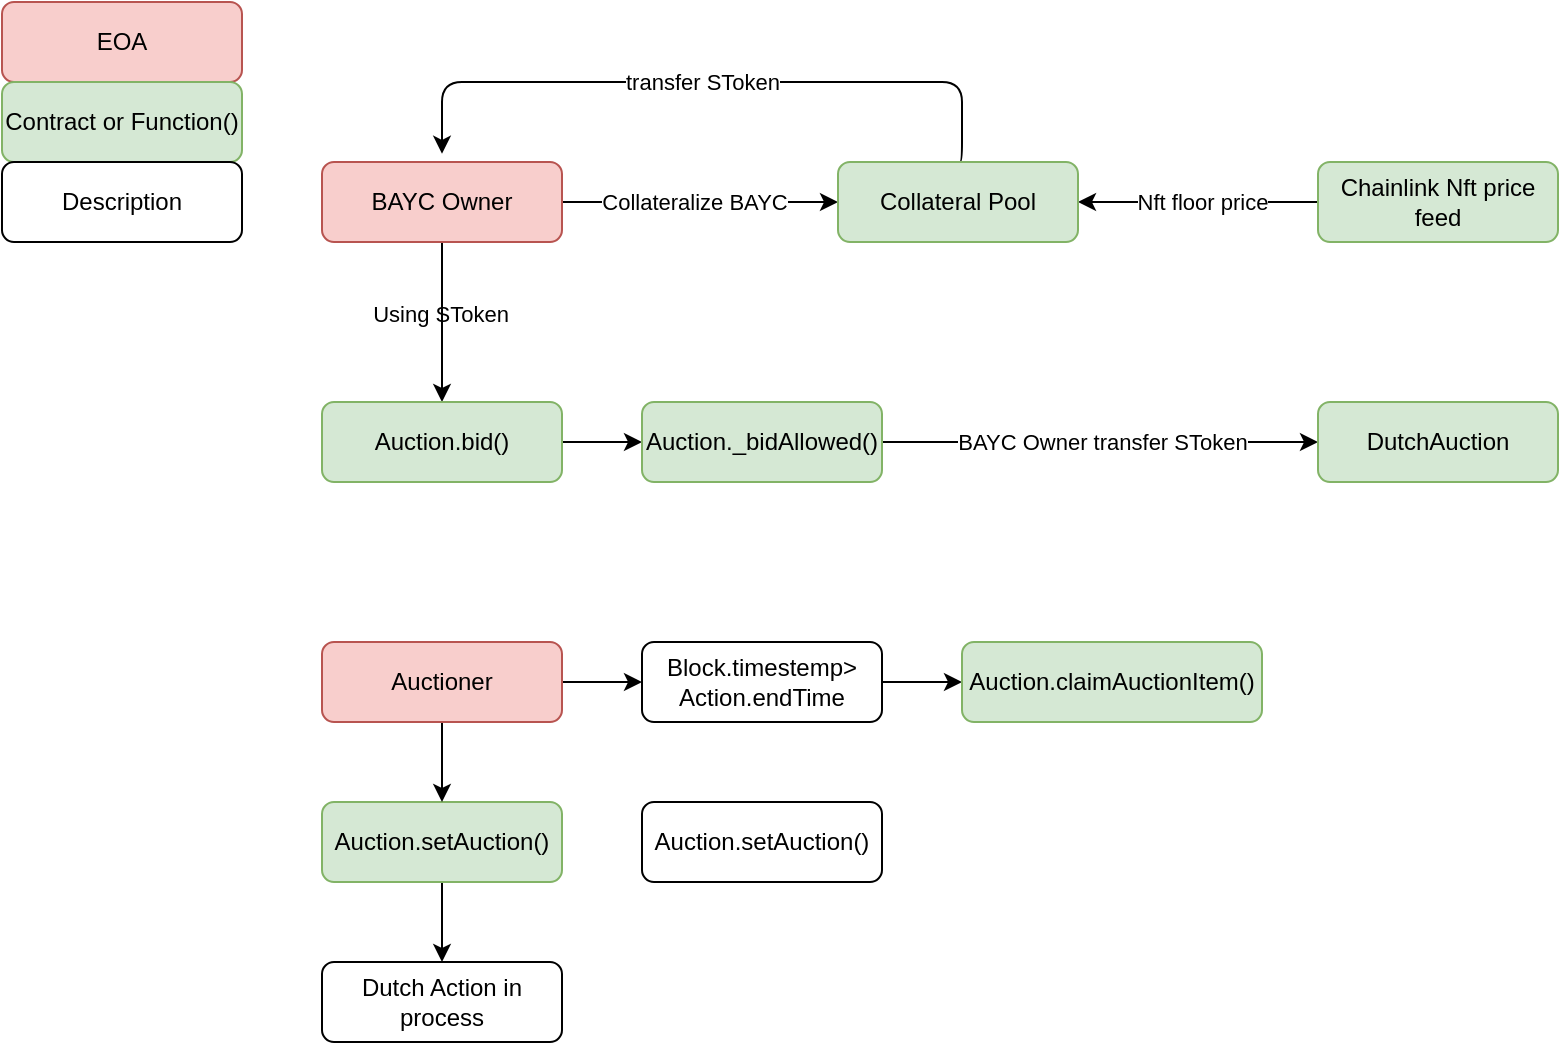 <mxfile version="22.1.16" type="github">
  <diagram name="第 1 页" id="KkwvY798zEOt-OcImEzK">
    <mxGraphModel dx="980" dy="528" grid="1" gridSize="10" guides="1" tooltips="1" connect="1" arrows="1" fold="1" page="1" pageScale="1" pageWidth="827" pageHeight="1169" math="0" shadow="0">
      <root>
        <mxCell id="0" />
        <mxCell id="1" parent="0" />
        <mxCell id="bSBgQLLeOhlXX5jgV0CA-1" value="" style="edgeStyle=orthogonalEdgeStyle;rounded=1;orthogonalLoop=1;jettySize=auto;html=1;entryX=0;entryY=0.5;entryDx=0;entryDy=0;labelBackgroundColor=none;fontColor=default;" edge="1" parent="1" source="bSBgQLLeOhlXX5jgV0CA-5" target="bSBgQLLeOhlXX5jgV0CA-10">
          <mxGeometry relative="1" as="geometry">
            <mxPoint x="320" y="100" as="targetPoint" />
            <Array as="points">
              <mxPoint x="370" y="100" />
              <mxPoint x="370" y="100" />
            </Array>
          </mxGeometry>
        </mxCell>
        <mxCell id="bSBgQLLeOhlXX5jgV0CA-51" value="Collateralize&amp;nbsp;BAYC" style="edgeLabel;html=1;align=center;verticalAlign=middle;resizable=0;points=[];" vertex="1" connectable="0" parent="bSBgQLLeOhlXX5jgV0CA-1">
          <mxGeometry x="-0.041" relative="1" as="geometry">
            <mxPoint as="offset" />
          </mxGeometry>
        </mxCell>
        <mxCell id="bSBgQLLeOhlXX5jgV0CA-3" style="edgeStyle=orthogonalEdgeStyle;rounded=1;orthogonalLoop=1;jettySize=auto;html=1;entryX=0.5;entryY=0;entryDx=0;entryDy=0;labelBackgroundColor=none;fontColor=default;" edge="1" parent="1" source="bSBgQLLeOhlXX5jgV0CA-5" target="bSBgQLLeOhlXX5jgV0CA-29">
          <mxGeometry relative="1" as="geometry">
            <mxPoint x="220" y="160" as="targetPoint" />
          </mxGeometry>
        </mxCell>
        <mxCell id="bSBgQLLeOhlXX5jgV0CA-4" value="Using SToken" style="edgeLabel;html=1;align=center;verticalAlign=middle;resizable=0;points=[];labelBackgroundColor=none;rounded=1;" vertex="1" connectable="0" parent="bSBgQLLeOhlXX5jgV0CA-3">
          <mxGeometry x="-0.098" y="-1" relative="1" as="geometry">
            <mxPoint as="offset" />
          </mxGeometry>
        </mxCell>
        <mxCell id="bSBgQLLeOhlXX5jgV0CA-5" value="BAYC Owner" style="rounded=1;whiteSpace=wrap;html=1;fontSize=12;glass=0;strokeWidth=1;shadow=0;labelBackgroundColor=none;fillColor=#f8cecc;strokeColor=#b85450;" vertex="1" parent="1">
          <mxGeometry x="160" y="80" width="120" height="40" as="geometry" />
        </mxCell>
        <mxCell id="bSBgQLLeOhlXX5jgV0CA-6" style="edgeStyle=orthogonalEdgeStyle;rounded=1;orthogonalLoop=1;jettySize=auto;html=1;entryX=0.516;entryY=-0.103;entryDx=0;entryDy=0;entryPerimeter=0;labelBackgroundColor=none;fontColor=default;exitX=0.5;exitY=0;exitDx=0;exitDy=0;" edge="1" parent="1" source="bSBgQLLeOhlXX5jgV0CA-10">
          <mxGeometry relative="1" as="geometry">
            <mxPoint x="220.0" y="75.88" as="targetPoint" />
            <mxPoint x="448.11" y="80" as="sourcePoint" />
            <Array as="points">
              <mxPoint x="480" y="80" />
              <mxPoint x="480" y="40" />
              <mxPoint x="220" y="40" />
            </Array>
          </mxGeometry>
        </mxCell>
        <mxCell id="bSBgQLLeOhlXX5jgV0CA-53" value="transfer SToken" style="edgeLabel;html=1;align=center;verticalAlign=middle;resizable=0;points=[];" vertex="1" connectable="0" parent="bSBgQLLeOhlXX5jgV0CA-6">
          <mxGeometry x="0.041" y="2" relative="1" as="geometry">
            <mxPoint x="4" y="-2" as="offset" />
          </mxGeometry>
        </mxCell>
        <mxCell id="bSBgQLLeOhlXX5jgV0CA-8" style="edgeStyle=orthogonalEdgeStyle;rounded=1;orthogonalLoop=1;jettySize=auto;html=1;entryX=1;entryY=0.5;entryDx=0;entryDy=0;exitX=0;exitY=0.5;exitDx=0;exitDy=0;labelBackgroundColor=none;fontColor=default;" edge="1" parent="1" source="bSBgQLLeOhlXX5jgV0CA-12" target="bSBgQLLeOhlXX5jgV0CA-10">
          <mxGeometry relative="1" as="geometry">
            <mxPoint x="658" y="40" as="targetPoint" />
            <mxPoint x="518" y="30" as="sourcePoint" />
          </mxGeometry>
        </mxCell>
        <mxCell id="bSBgQLLeOhlXX5jgV0CA-52" value="Nft floor price" style="edgeLabel;html=1;align=center;verticalAlign=middle;resizable=0;points=[];" vertex="1" connectable="0" parent="bSBgQLLeOhlXX5jgV0CA-8">
          <mxGeometry x="-0.182" y="-3" relative="1" as="geometry">
            <mxPoint x="-9" y="3" as="offset" />
          </mxGeometry>
        </mxCell>
        <mxCell id="bSBgQLLeOhlXX5jgV0CA-10" value="Collateral Pool" style="rounded=1;whiteSpace=wrap;html=1;fontSize=12;glass=0;strokeWidth=1;shadow=0;labelBackgroundColor=none;fillColor=#d5e8d4;strokeColor=#82b366;" vertex="1" parent="1">
          <mxGeometry x="418" y="80" width="120" height="40" as="geometry" />
        </mxCell>
        <mxCell id="bSBgQLLeOhlXX5jgV0CA-12" value="Chainlink Nft price feed" style="rounded=1;whiteSpace=wrap;html=1;fontSize=12;glass=0;strokeWidth=1;shadow=0;labelBackgroundColor=none;fillColor=#d5e8d4;strokeColor=#82b366;" vertex="1" parent="1">
          <mxGeometry x="658" y="80" width="120" height="40" as="geometry" />
        </mxCell>
        <mxCell id="bSBgQLLeOhlXX5jgV0CA-33" style="edgeStyle=orthogonalEdgeStyle;rounded=0;orthogonalLoop=1;jettySize=auto;html=1;entryX=0.5;entryY=0;entryDx=0;entryDy=0;labelBackgroundColor=none;fontColor=default;" edge="1" parent="1" source="bSBgQLLeOhlXX5jgV0CA-17" target="bSBgQLLeOhlXX5jgV0CA-30">
          <mxGeometry relative="1" as="geometry" />
        </mxCell>
        <mxCell id="bSBgQLLeOhlXX5jgV0CA-17" value="Auction.setAuction()" style="rounded=1;whiteSpace=wrap;html=1;fontSize=12;glass=0;strokeWidth=1;shadow=0;labelBackgroundColor=none;fillColor=#d5e8d4;strokeColor=#82b366;" vertex="1" parent="1">
          <mxGeometry x="160" y="400" width="120" height="40" as="geometry" />
        </mxCell>
        <mxCell id="bSBgQLLeOhlXX5jgV0CA-32" style="edgeStyle=orthogonalEdgeStyle;rounded=0;orthogonalLoop=1;jettySize=auto;html=1;entryX=0.5;entryY=0;entryDx=0;entryDy=0;labelBackgroundColor=none;fontColor=default;" edge="1" parent="1" source="bSBgQLLeOhlXX5jgV0CA-18" target="bSBgQLLeOhlXX5jgV0CA-17">
          <mxGeometry relative="1" as="geometry" />
        </mxCell>
        <mxCell id="bSBgQLLeOhlXX5jgV0CA-54" style="edgeStyle=orthogonalEdgeStyle;rounded=0;orthogonalLoop=1;jettySize=auto;html=1;entryX=0;entryY=0.5;entryDx=0;entryDy=0;" edge="1" parent="1" source="bSBgQLLeOhlXX5jgV0CA-18" target="bSBgQLLeOhlXX5jgV0CA-49">
          <mxGeometry relative="1" as="geometry" />
        </mxCell>
        <mxCell id="bSBgQLLeOhlXX5jgV0CA-18" value="Auctioner" style="rounded=1;whiteSpace=wrap;html=1;fontSize=12;glass=0;strokeWidth=1;shadow=0;labelBackgroundColor=none;fillColor=#f8cecc;strokeColor=#b85450;" vertex="1" parent="1">
          <mxGeometry x="160" y="320" width="120" height="40" as="geometry" />
        </mxCell>
        <mxCell id="bSBgQLLeOhlXX5jgV0CA-46" value="" style="edgeStyle=orthogonalEdgeStyle;rounded=0;orthogonalLoop=1;jettySize=auto;html=1;labelBackgroundColor=none;fontColor=default;" edge="1" parent="1" source="bSBgQLLeOhlXX5jgV0CA-29" target="bSBgQLLeOhlXX5jgV0CA-40">
          <mxGeometry relative="1" as="geometry" />
        </mxCell>
        <mxCell id="bSBgQLLeOhlXX5jgV0CA-29" value="Auction.bid()" style="rounded=1;whiteSpace=wrap;html=1;fontSize=12;glass=0;strokeWidth=1;shadow=0;labelBackgroundColor=none;fillColor=#d5e8d4;strokeColor=#82b366;" vertex="1" parent="1">
          <mxGeometry x="160" y="200" width="120" height="40" as="geometry" />
        </mxCell>
        <mxCell id="bSBgQLLeOhlXX5jgV0CA-30" value="Dutch Action in process" style="rounded=1;whiteSpace=wrap;html=1;fontSize=12;glass=0;strokeWidth=1;shadow=0;labelBackgroundColor=none;" vertex="1" parent="1">
          <mxGeometry x="160" y="480" width="120" height="40" as="geometry" />
        </mxCell>
        <mxCell id="bSBgQLLeOhlXX5jgV0CA-34" value="EOA" style="rounded=1;whiteSpace=wrap;html=1;fontSize=12;glass=0;strokeWidth=1;shadow=0;labelBackgroundColor=none;fillColor=#f8cecc;strokeColor=#b85450;" vertex="1" parent="1">
          <mxGeometry width="120" height="40" as="geometry" />
        </mxCell>
        <mxCell id="bSBgQLLeOhlXX5jgV0CA-36" value="Contract or Function()" style="rounded=1;whiteSpace=wrap;html=1;fontSize=12;glass=0;strokeWidth=1;shadow=0;labelBackgroundColor=none;fillColor=#d5e8d4;strokeColor=#82b366;" vertex="1" parent="1">
          <mxGeometry y="40" width="120" height="40" as="geometry" />
        </mxCell>
        <mxCell id="bSBgQLLeOhlXX5jgV0CA-37" value="Description" style="rounded=1;whiteSpace=wrap;html=1;fontSize=12;glass=0;strokeWidth=1;shadow=0;labelBackgroundColor=none;" vertex="1" parent="1">
          <mxGeometry y="80" width="120" height="40" as="geometry" />
        </mxCell>
        <mxCell id="bSBgQLLeOhlXX5jgV0CA-47" style="edgeStyle=orthogonalEdgeStyle;rounded=0;orthogonalLoop=1;jettySize=auto;html=1;entryX=0;entryY=0.5;entryDx=0;entryDy=0;labelBackgroundColor=none;fontColor=default;" edge="1" parent="1" source="bSBgQLLeOhlXX5jgV0CA-40" target="bSBgQLLeOhlXX5jgV0CA-41">
          <mxGeometry relative="1" as="geometry" />
        </mxCell>
        <mxCell id="bSBgQLLeOhlXX5jgV0CA-50" value="BAYC Owner transfer SToken" style="edgeLabel;html=1;align=center;verticalAlign=middle;resizable=0;points=[];" vertex="1" connectable="0" parent="bSBgQLLeOhlXX5jgV0CA-47">
          <mxGeometry x="0.67" y="-2" relative="1" as="geometry">
            <mxPoint x="-72" y="-2" as="offset" />
          </mxGeometry>
        </mxCell>
        <mxCell id="bSBgQLLeOhlXX5jgV0CA-40" value="Auction._bidAllowed()" style="rounded=1;whiteSpace=wrap;html=1;fontSize=12;glass=0;strokeWidth=1;shadow=0;labelBackgroundColor=none;fillColor=#d5e8d4;strokeColor=#82b366;" vertex="1" parent="1">
          <mxGeometry x="320" y="200" width="120" height="40" as="geometry" />
        </mxCell>
        <mxCell id="bSBgQLLeOhlXX5jgV0CA-41" value="DutchAuction" style="rounded=1;whiteSpace=wrap;html=1;fontSize=12;glass=0;strokeWidth=1;shadow=0;labelBackgroundColor=none;fillColor=#d5e8d4;strokeColor=#82b366;" vertex="1" parent="1">
          <mxGeometry x="658" y="200" width="120" height="40" as="geometry" />
        </mxCell>
        <mxCell id="bSBgQLLeOhlXX5jgV0CA-45" value="Auction.setAuction()" style="rounded=1;whiteSpace=wrap;html=1;fontSize=12;glass=0;strokeWidth=1;shadow=0;labelBackgroundColor=none;" vertex="1" parent="1">
          <mxGeometry x="320" y="400" width="120" height="40" as="geometry" />
        </mxCell>
        <mxCell id="bSBgQLLeOhlXX5jgV0CA-55" style="edgeStyle=orthogonalEdgeStyle;rounded=0;orthogonalLoop=1;jettySize=auto;html=1;" edge="1" parent="1" source="bSBgQLLeOhlXX5jgV0CA-49">
          <mxGeometry relative="1" as="geometry">
            <mxPoint x="480.0" y="340.0" as="targetPoint" />
          </mxGeometry>
        </mxCell>
        <mxCell id="bSBgQLLeOhlXX5jgV0CA-49" value="Block.timestemp&amp;gt;&lt;br&gt;Action.endTime" style="rounded=1;whiteSpace=wrap;html=1;fontSize=12;glass=0;strokeWidth=1;shadow=0;labelBackgroundColor=none;" vertex="1" parent="1">
          <mxGeometry x="320" y="320" width="120" height="40" as="geometry" />
        </mxCell>
        <mxCell id="bSBgQLLeOhlXX5jgV0CA-56" value="Auction.claimAuctionItem()" style="rounded=1;whiteSpace=wrap;html=1;fontSize=12;glass=0;strokeWidth=1;shadow=0;labelBackgroundColor=none;fillColor=#d5e8d4;strokeColor=#82b366;" vertex="1" parent="1">
          <mxGeometry x="480" y="320" width="150" height="40" as="geometry" />
        </mxCell>
      </root>
    </mxGraphModel>
  </diagram>
</mxfile>
